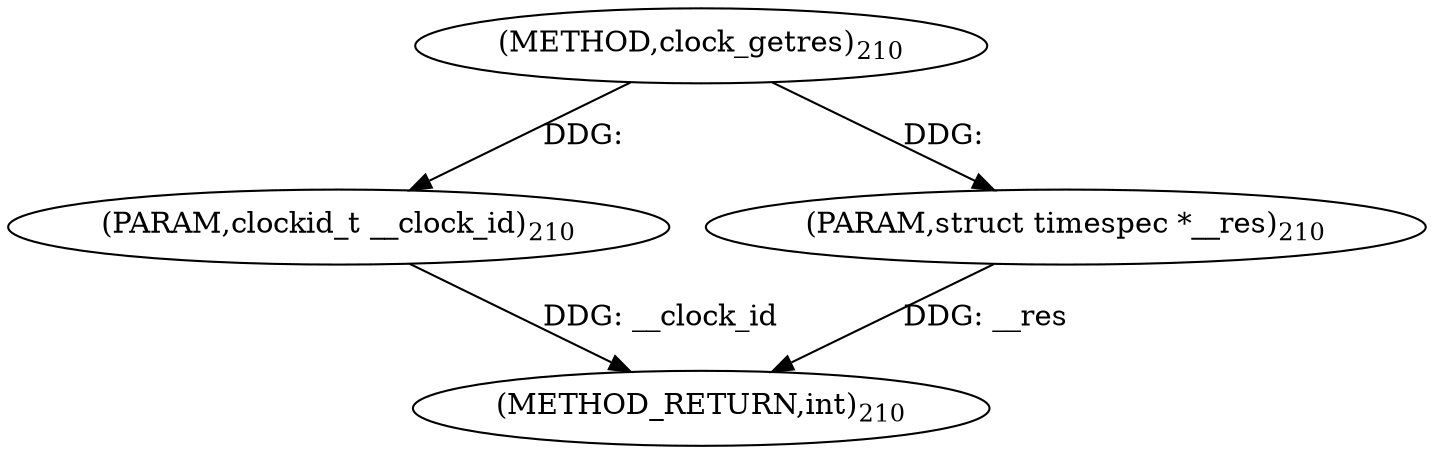 digraph "clock_getres" {  
"7969" [label = <(METHOD,clock_getres)<SUB>210</SUB>> ]
"7972" [label = <(METHOD_RETURN,int)<SUB>210</SUB>> ]
"7970" [label = <(PARAM,clockid_t __clock_id)<SUB>210</SUB>> ]
"7971" [label = <(PARAM,struct timespec *__res)<SUB>210</SUB>> ]
  "7970" -> "7972"  [ label = "DDG: __clock_id"] 
  "7971" -> "7972"  [ label = "DDG: __res"] 
  "7969" -> "7970"  [ label = "DDG: "] 
  "7969" -> "7971"  [ label = "DDG: "] 
}
